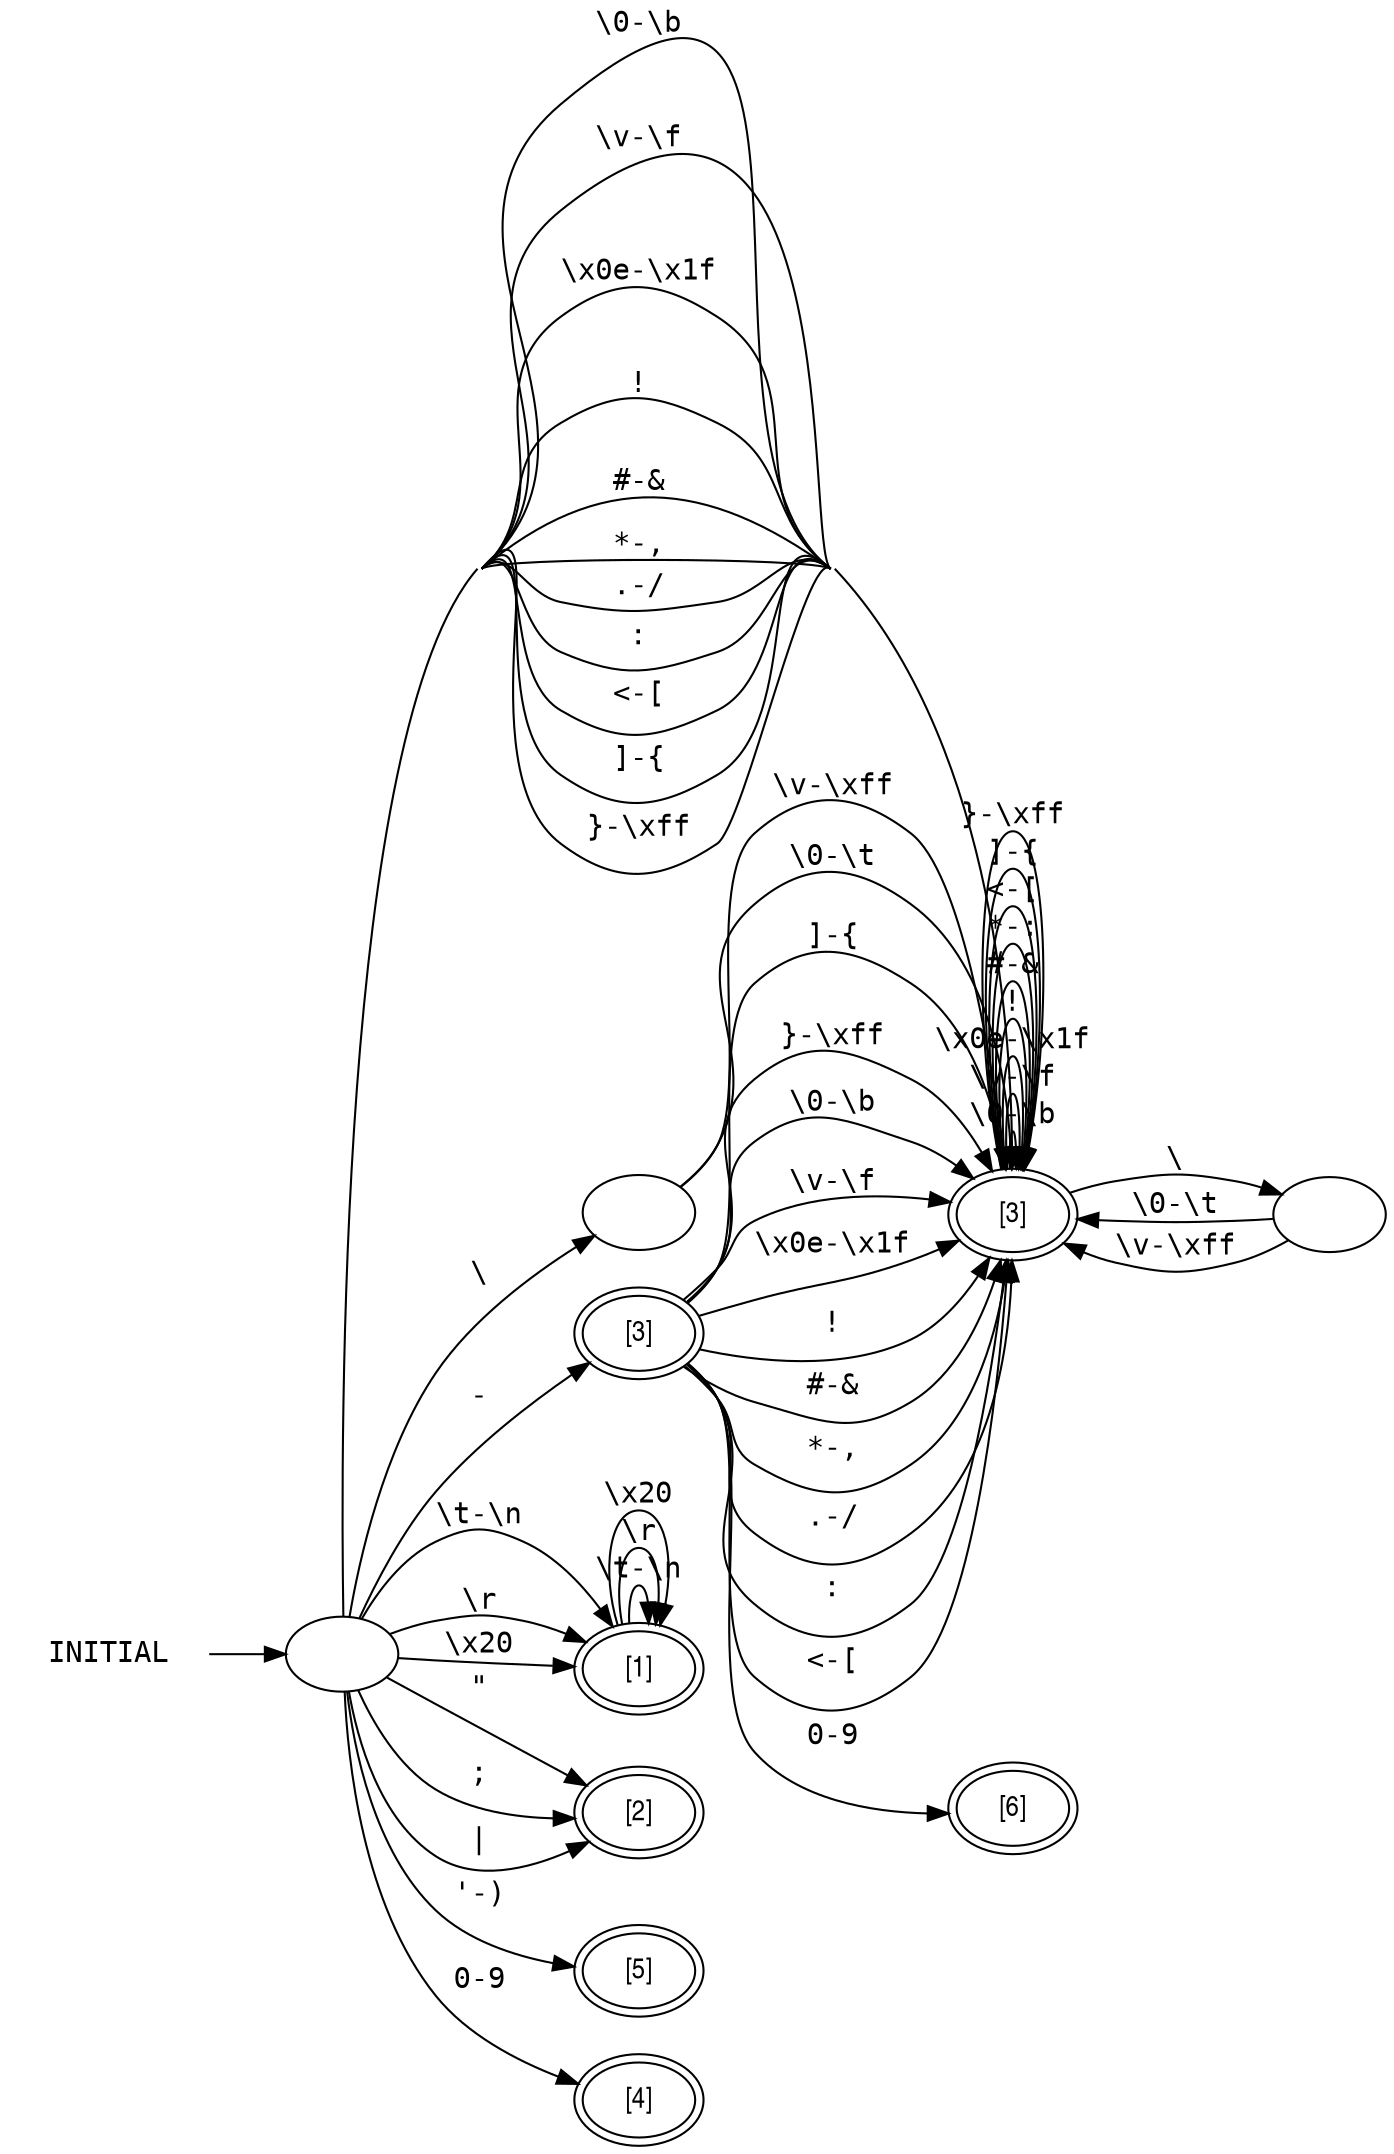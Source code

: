 digraph INITIAL {
		rankdir=LR;
		concentrate=true;
		node [fontname="ArialNarrow"];
		edge [fontname="Courier"];

		init [root=true,peripheries=0,label="INITIAL",fontname="Courier"];
		init -> N0133BF34;

/*START*/	N0133BF34 [label=""];
		N0133BF34 -> N0133BFBC [label="\\0-\\b"];
		N0133BF34 -> N0133C110 [label="\\t-\\n"];
		N0133BF34 -> N0133BFBC [label="\\v-\\f"];
		N0133BF34 -> N0133C110 [label="\\r"];
		N0133BF34 -> N0133BFBC [label="\\x0e-\\x1f"];
		N0133BF34 -> N0133C110 [label="\\x20"];
		N0133BF34 -> N0133BFBC [label="!"];
		N0133BF34 -> N0133BF78 [label="\""];
		N0133BF34 -> N0133BFBC [label="#-&"];
		N0133BF34 -> N0133C0CC [label="'-)"];
		N0133BF34 -> N0133BFBC [label="*-,"];
		N0133BF34 -> N0133C044 [label="-"];
		N0133BF34 -> N0133BFBC [label=".-/"];
		N0133BF34 -> N0133C088 [label="0-9"];
		N0133BF34 -> N0133BFBC [label=":"];
		N0133BF34 -> N0133BF78 [label=";"];
		N0133BF34 -> N0133BFBC [label="<-["];
		N0133BF34 -> N0133C000 [label="\\"];
		N0133BF34 -> N0133BFBC [label="]-{"];
		N0133BF34 -> N0133BF78 [label="|"];
		N0133BF34 -> N0133BFBC [label="}-\\xff"];

/*ACCEPT 2*/	N0133BF78 [label="[2]",peripheries=2];

/*ACCEPT 3*/	N0133BFBC [label="[3]",peripheries=2];
		N0133BFBC -> N0133BFBC [label="\\0-\\b"];
		N0133BFBC -> N0133BFBC [label="\\v-\\f"];
		N0133BFBC -> N0133BFBC [label="\\x0e-\\x1f"];
		N0133BFBC -> N0133BFBC [label="!"];
		N0133BFBC -> N0133BFBC [label="#-&"];
		N0133BFBC -> N0133BFBC [label="*-:"];
		N0133BFBC -> N0133BFBC [label="<-["];
		N0133BFBC -> N0133C154 [label="\\"];
		N0133BFBC -> N0133BFBC [label="]-{"];
		N0133BFBC -> N0133BFBC [label="}-\\xff"];

/*STATE*/	N0133C000 [label=""];
		N0133C000 -> N0133BFBC [label="\\0-\\t"];
		N0133C000 -> N0133BFBC [label="\\v-\\xff"];

/*ACCEPT 3*/	N0133C044 [label="[3]",peripheries=2];
		N0133C044 -> N0133BFBC [label="\\0-\\b"];
		N0133C044 -> N0133BFBC [label="\\v-\\f"];
		N0133C044 -> N0133BFBC [label="\\x0e-\\x1f"];
		N0133C044 -> N0133BFBC [label="!"];
		N0133C044 -> N0133BFBC [label="#-&"];
		N0133C044 -> N0133BFBC [label="*-,"];
		N0133C044 -> N0133BFBC [label=".-/"];
		N0133C044 -> N0133C198 [label="0-9"];
		N0133C044 -> N0133BFBC [label=":"];
		N0133C044 -> N0133BFBC [label="<-["];
		N0133C044 -> N0133BFBC [label="]-{"];
		N0133C044 -> N0133BFBC [label="}-\\xff"];

/*ACCEPT 4*/	N0133C088 [label="[4]",peripheries=2];

/*ACCEPT 5*/	N0133C0CC [label="[5]",peripheries=2];

/*ACCEPT 1*/	N0133C110 [label="[1]",peripheries=2];
		N0133C110 -> N0133C110 [label="\\t-\\n"];
		N0133C110 -> N0133C110 [label="\\r"];
		N0133C110 -> N0133C110 [label="\\x20"];

/*STATE*/	N0133C154 [label=""];
		N0133C154 -> N0133BFBC [label="\\0-\\t"];
		N0133C154 -> N0133BFBC [label="\\v-\\xff"];

/*ACCEPT 6*/	N0133C198 [label="[6]",peripheries=2];
}
